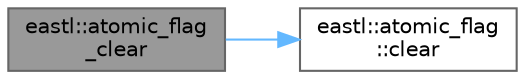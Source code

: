 digraph "eastl::atomic_flag_clear"
{
 // LATEX_PDF_SIZE
  bgcolor="transparent";
  edge [fontname=Helvetica,fontsize=10,labelfontname=Helvetica,labelfontsize=10];
  node [fontname=Helvetica,fontsize=10,shape=box,height=0.2,width=0.4];
  rankdir="LR";
  Node1 [id="Node000001",label="eastl::atomic_flag\l_clear",height=0.2,width=0.4,color="gray40", fillcolor="grey60", style="filled", fontcolor="black",tooltip=" "];
  Node1 -> Node2 [id="edge2_Node000001_Node000002",color="steelblue1",style="solid",tooltip=" "];
  Node2 [id="Node000002",label="eastl::atomic_flag\l::clear",height=0.2,width=0.4,color="grey40", fillcolor="white", style="filled",URL="$classeastl_1_1atomic__flag.html#a8eeb8b7998f5423851b72833ffb55fef",tooltip=" "];
}
